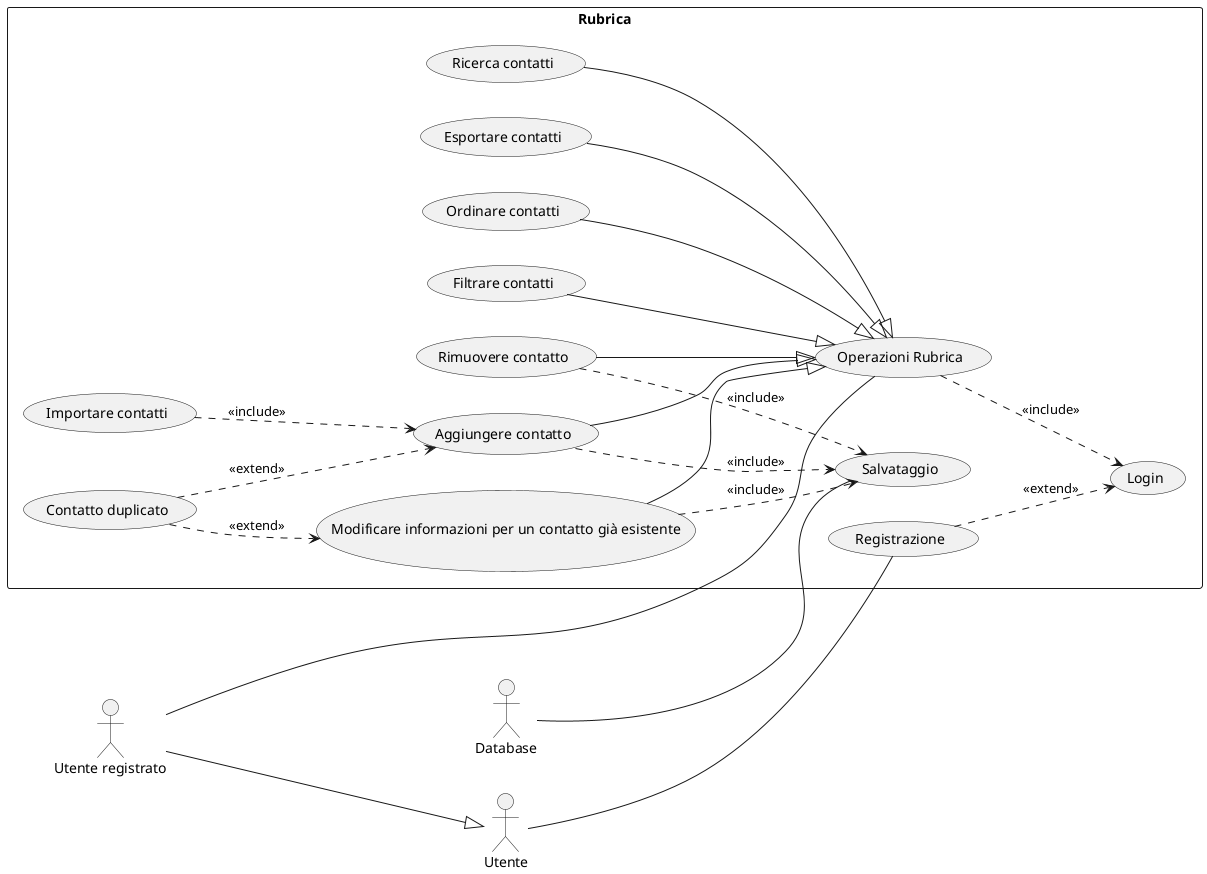 @startuml
left to right direction
actor Utente as u
actor "Utente registrato" as ur
actor "Database" as db
rectangle Rubrica{
    usecase "Operazioni Rubrica" as or
    usecase "Registrazione" as reg
    usecase "Login" as log
    usecase "Aggiungere contatto" as agg
    usecase "Rimuovere contatto" as rim
    usecase "Modificare informazioni per un contatto già esistente" as mod
    usecase "Ricerca contatti" as ric
    usecase "Importare contatti" as imp
    usecase "Esportare contatti" as esp
    usecase "Ordinare contatti" as ord
    usecase "Filtrare contatti" as fil
    usecase "Contatto duplicato" as cont
    usecase "Salvataggio" as salva
}



ur--or

db--salva

u--reg
ur --|>u



reg ..>log: <<extend>>
or ..>log: <<include>>
agg --|>or
rim --|>or
mod --|>or
ric --|>or
imp ..>agg: <<include>>
esp --|>or
fil --|>or
ord --|>or
cont ..>agg: <<extend>>
cont ..>mod: <<extend>>
agg ..>salva: <<include>>
mod ..>salva: <<include>>

rim ..>salva: <<include>>





@enduml
